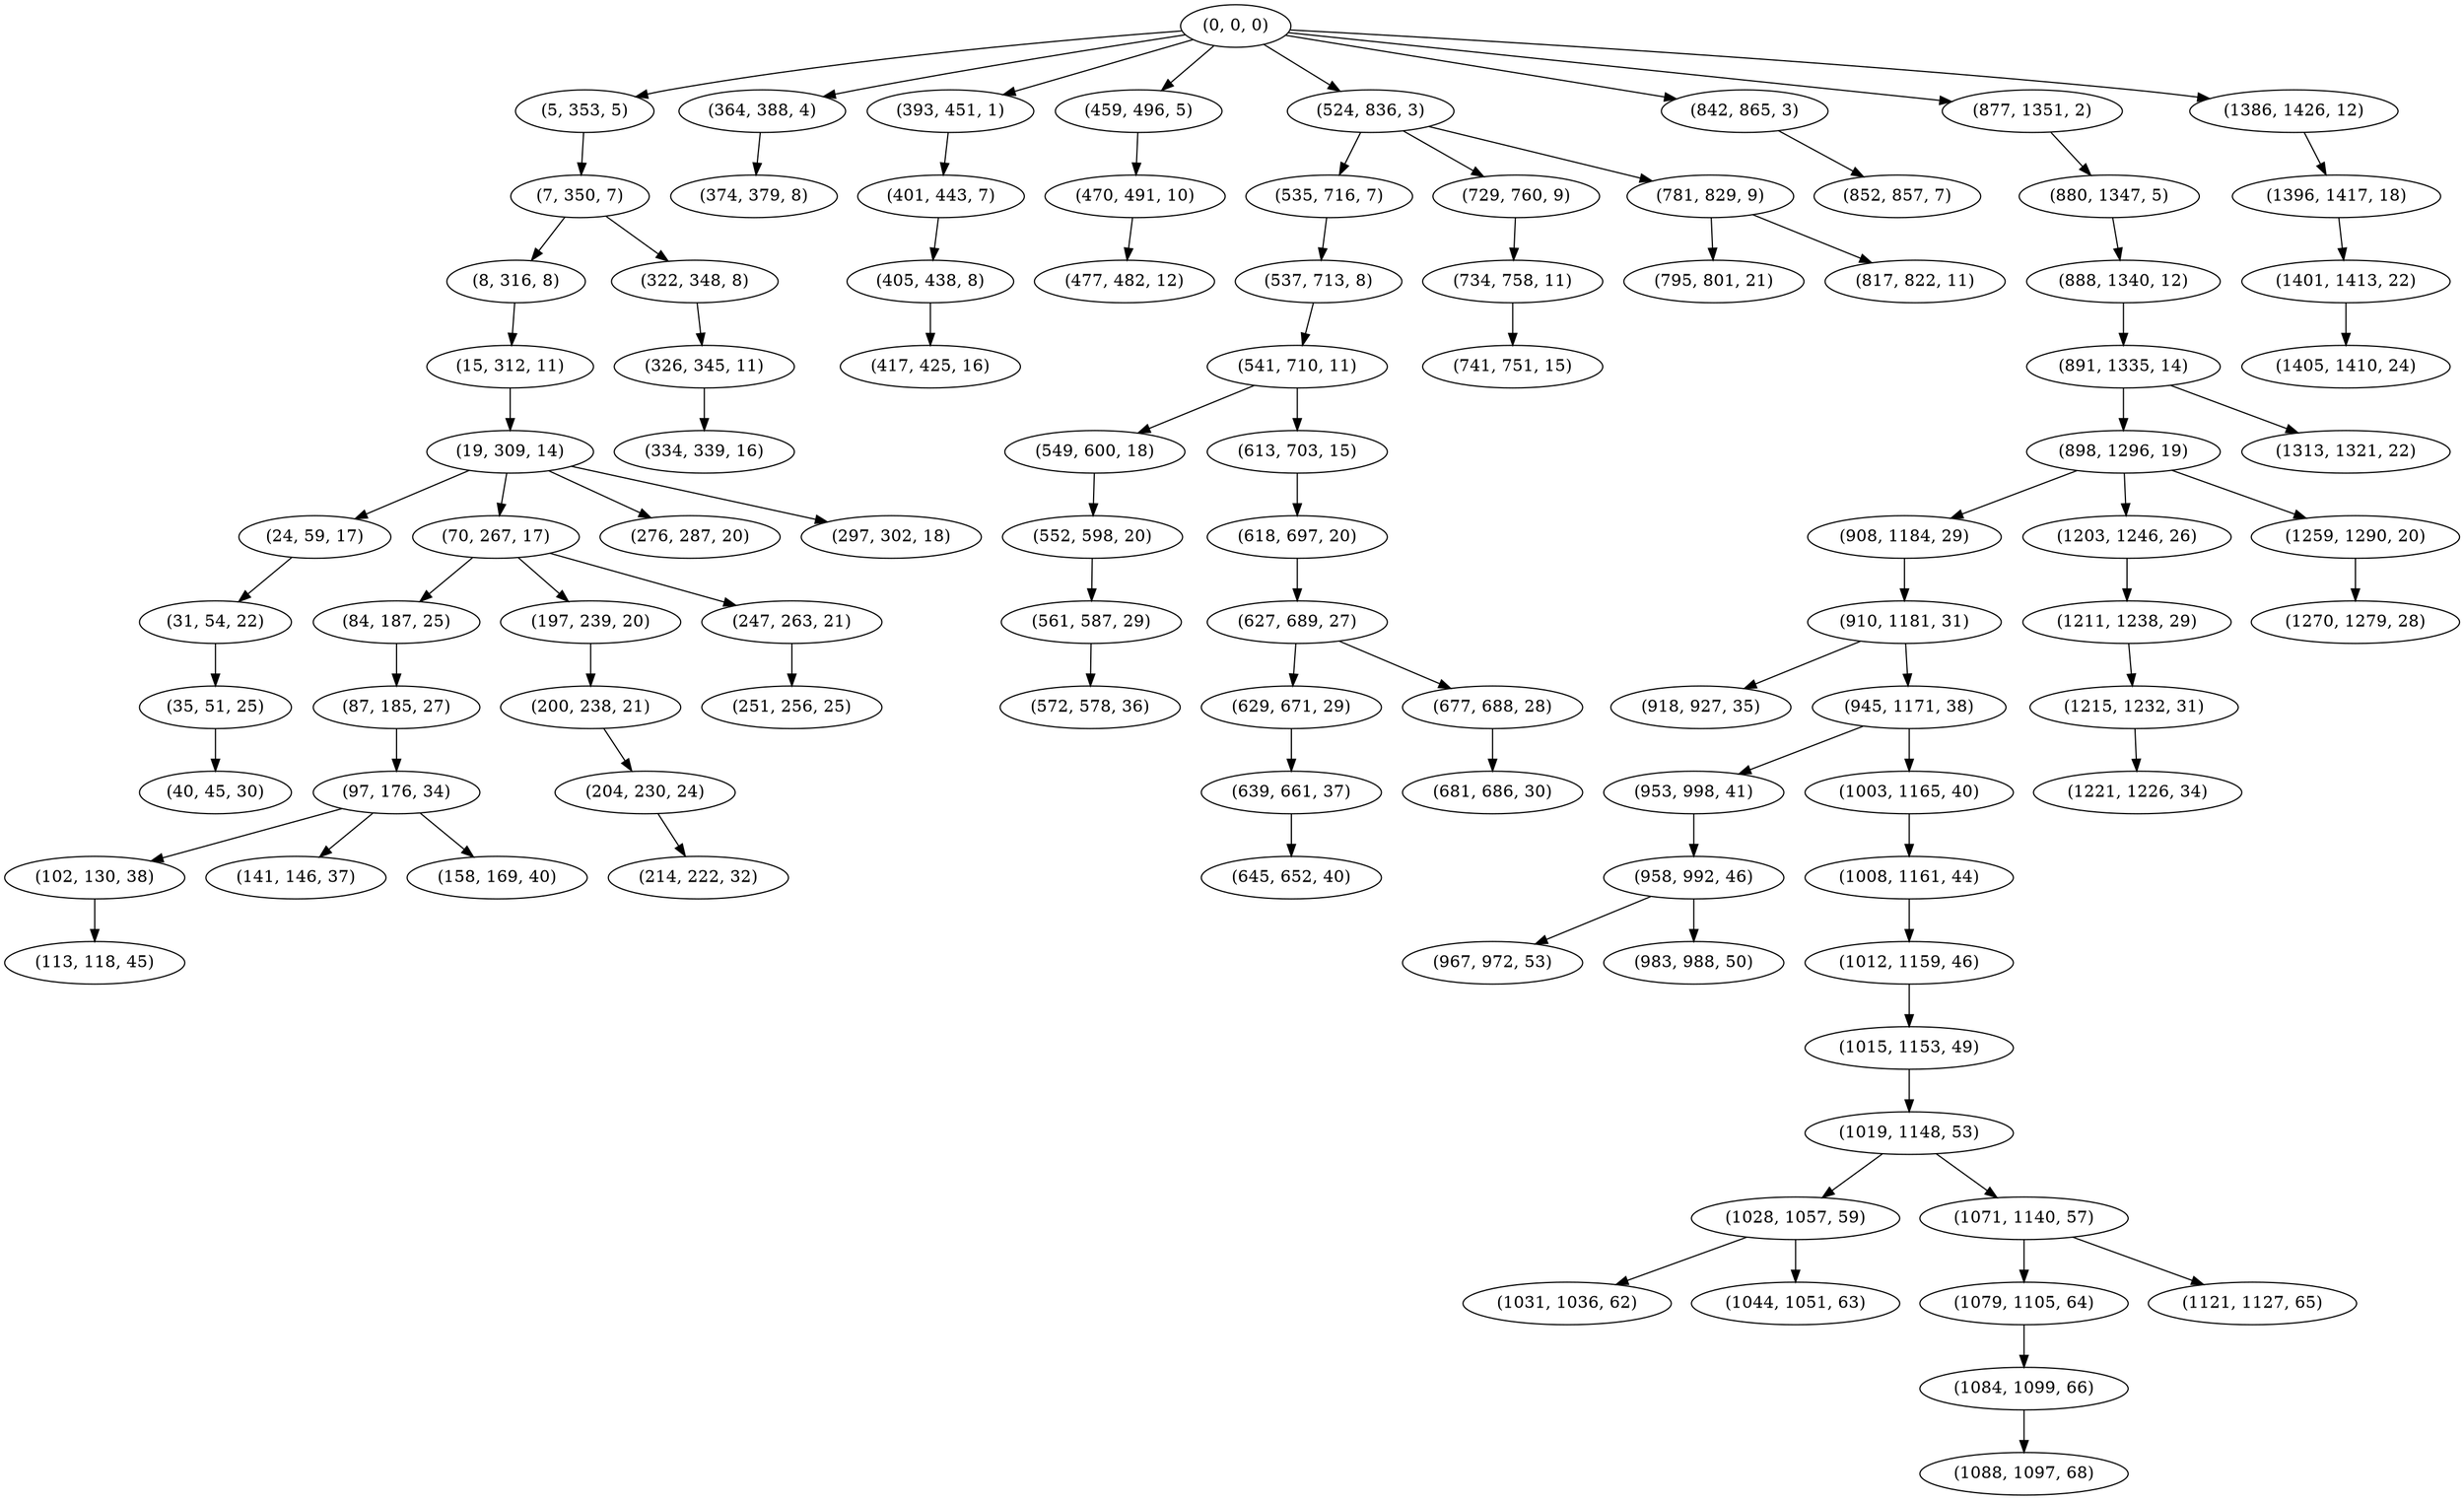 digraph tree {
    "(0, 0, 0)";
    "(5, 353, 5)";
    "(7, 350, 7)";
    "(8, 316, 8)";
    "(15, 312, 11)";
    "(19, 309, 14)";
    "(24, 59, 17)";
    "(31, 54, 22)";
    "(35, 51, 25)";
    "(40, 45, 30)";
    "(70, 267, 17)";
    "(84, 187, 25)";
    "(87, 185, 27)";
    "(97, 176, 34)";
    "(102, 130, 38)";
    "(113, 118, 45)";
    "(141, 146, 37)";
    "(158, 169, 40)";
    "(197, 239, 20)";
    "(200, 238, 21)";
    "(204, 230, 24)";
    "(214, 222, 32)";
    "(247, 263, 21)";
    "(251, 256, 25)";
    "(276, 287, 20)";
    "(297, 302, 18)";
    "(322, 348, 8)";
    "(326, 345, 11)";
    "(334, 339, 16)";
    "(364, 388, 4)";
    "(374, 379, 8)";
    "(393, 451, 1)";
    "(401, 443, 7)";
    "(405, 438, 8)";
    "(417, 425, 16)";
    "(459, 496, 5)";
    "(470, 491, 10)";
    "(477, 482, 12)";
    "(524, 836, 3)";
    "(535, 716, 7)";
    "(537, 713, 8)";
    "(541, 710, 11)";
    "(549, 600, 18)";
    "(552, 598, 20)";
    "(561, 587, 29)";
    "(572, 578, 36)";
    "(613, 703, 15)";
    "(618, 697, 20)";
    "(627, 689, 27)";
    "(629, 671, 29)";
    "(639, 661, 37)";
    "(645, 652, 40)";
    "(677, 688, 28)";
    "(681, 686, 30)";
    "(729, 760, 9)";
    "(734, 758, 11)";
    "(741, 751, 15)";
    "(781, 829, 9)";
    "(795, 801, 21)";
    "(817, 822, 11)";
    "(842, 865, 3)";
    "(852, 857, 7)";
    "(877, 1351, 2)";
    "(880, 1347, 5)";
    "(888, 1340, 12)";
    "(891, 1335, 14)";
    "(898, 1296, 19)";
    "(908, 1184, 29)";
    "(910, 1181, 31)";
    "(918, 927, 35)";
    "(945, 1171, 38)";
    "(953, 998, 41)";
    "(958, 992, 46)";
    "(967, 972, 53)";
    "(983, 988, 50)";
    "(1003, 1165, 40)";
    "(1008, 1161, 44)";
    "(1012, 1159, 46)";
    "(1015, 1153, 49)";
    "(1019, 1148, 53)";
    "(1028, 1057, 59)";
    "(1031, 1036, 62)";
    "(1044, 1051, 63)";
    "(1071, 1140, 57)";
    "(1079, 1105, 64)";
    "(1084, 1099, 66)";
    "(1088, 1097, 68)";
    "(1121, 1127, 65)";
    "(1203, 1246, 26)";
    "(1211, 1238, 29)";
    "(1215, 1232, 31)";
    "(1221, 1226, 34)";
    "(1259, 1290, 20)";
    "(1270, 1279, 28)";
    "(1313, 1321, 22)";
    "(1386, 1426, 12)";
    "(1396, 1417, 18)";
    "(1401, 1413, 22)";
    "(1405, 1410, 24)";
    "(0, 0, 0)" -> "(5, 353, 5)";
    "(0, 0, 0)" -> "(364, 388, 4)";
    "(0, 0, 0)" -> "(393, 451, 1)";
    "(0, 0, 0)" -> "(459, 496, 5)";
    "(0, 0, 0)" -> "(524, 836, 3)";
    "(0, 0, 0)" -> "(842, 865, 3)";
    "(0, 0, 0)" -> "(877, 1351, 2)";
    "(0, 0, 0)" -> "(1386, 1426, 12)";
    "(5, 353, 5)" -> "(7, 350, 7)";
    "(7, 350, 7)" -> "(8, 316, 8)";
    "(7, 350, 7)" -> "(322, 348, 8)";
    "(8, 316, 8)" -> "(15, 312, 11)";
    "(15, 312, 11)" -> "(19, 309, 14)";
    "(19, 309, 14)" -> "(24, 59, 17)";
    "(19, 309, 14)" -> "(70, 267, 17)";
    "(19, 309, 14)" -> "(276, 287, 20)";
    "(19, 309, 14)" -> "(297, 302, 18)";
    "(24, 59, 17)" -> "(31, 54, 22)";
    "(31, 54, 22)" -> "(35, 51, 25)";
    "(35, 51, 25)" -> "(40, 45, 30)";
    "(70, 267, 17)" -> "(84, 187, 25)";
    "(70, 267, 17)" -> "(197, 239, 20)";
    "(70, 267, 17)" -> "(247, 263, 21)";
    "(84, 187, 25)" -> "(87, 185, 27)";
    "(87, 185, 27)" -> "(97, 176, 34)";
    "(97, 176, 34)" -> "(102, 130, 38)";
    "(97, 176, 34)" -> "(141, 146, 37)";
    "(97, 176, 34)" -> "(158, 169, 40)";
    "(102, 130, 38)" -> "(113, 118, 45)";
    "(197, 239, 20)" -> "(200, 238, 21)";
    "(200, 238, 21)" -> "(204, 230, 24)";
    "(204, 230, 24)" -> "(214, 222, 32)";
    "(247, 263, 21)" -> "(251, 256, 25)";
    "(322, 348, 8)" -> "(326, 345, 11)";
    "(326, 345, 11)" -> "(334, 339, 16)";
    "(364, 388, 4)" -> "(374, 379, 8)";
    "(393, 451, 1)" -> "(401, 443, 7)";
    "(401, 443, 7)" -> "(405, 438, 8)";
    "(405, 438, 8)" -> "(417, 425, 16)";
    "(459, 496, 5)" -> "(470, 491, 10)";
    "(470, 491, 10)" -> "(477, 482, 12)";
    "(524, 836, 3)" -> "(535, 716, 7)";
    "(524, 836, 3)" -> "(729, 760, 9)";
    "(524, 836, 3)" -> "(781, 829, 9)";
    "(535, 716, 7)" -> "(537, 713, 8)";
    "(537, 713, 8)" -> "(541, 710, 11)";
    "(541, 710, 11)" -> "(549, 600, 18)";
    "(541, 710, 11)" -> "(613, 703, 15)";
    "(549, 600, 18)" -> "(552, 598, 20)";
    "(552, 598, 20)" -> "(561, 587, 29)";
    "(561, 587, 29)" -> "(572, 578, 36)";
    "(613, 703, 15)" -> "(618, 697, 20)";
    "(618, 697, 20)" -> "(627, 689, 27)";
    "(627, 689, 27)" -> "(629, 671, 29)";
    "(627, 689, 27)" -> "(677, 688, 28)";
    "(629, 671, 29)" -> "(639, 661, 37)";
    "(639, 661, 37)" -> "(645, 652, 40)";
    "(677, 688, 28)" -> "(681, 686, 30)";
    "(729, 760, 9)" -> "(734, 758, 11)";
    "(734, 758, 11)" -> "(741, 751, 15)";
    "(781, 829, 9)" -> "(795, 801, 21)";
    "(781, 829, 9)" -> "(817, 822, 11)";
    "(842, 865, 3)" -> "(852, 857, 7)";
    "(877, 1351, 2)" -> "(880, 1347, 5)";
    "(880, 1347, 5)" -> "(888, 1340, 12)";
    "(888, 1340, 12)" -> "(891, 1335, 14)";
    "(891, 1335, 14)" -> "(898, 1296, 19)";
    "(891, 1335, 14)" -> "(1313, 1321, 22)";
    "(898, 1296, 19)" -> "(908, 1184, 29)";
    "(898, 1296, 19)" -> "(1203, 1246, 26)";
    "(898, 1296, 19)" -> "(1259, 1290, 20)";
    "(908, 1184, 29)" -> "(910, 1181, 31)";
    "(910, 1181, 31)" -> "(918, 927, 35)";
    "(910, 1181, 31)" -> "(945, 1171, 38)";
    "(945, 1171, 38)" -> "(953, 998, 41)";
    "(945, 1171, 38)" -> "(1003, 1165, 40)";
    "(953, 998, 41)" -> "(958, 992, 46)";
    "(958, 992, 46)" -> "(967, 972, 53)";
    "(958, 992, 46)" -> "(983, 988, 50)";
    "(1003, 1165, 40)" -> "(1008, 1161, 44)";
    "(1008, 1161, 44)" -> "(1012, 1159, 46)";
    "(1012, 1159, 46)" -> "(1015, 1153, 49)";
    "(1015, 1153, 49)" -> "(1019, 1148, 53)";
    "(1019, 1148, 53)" -> "(1028, 1057, 59)";
    "(1019, 1148, 53)" -> "(1071, 1140, 57)";
    "(1028, 1057, 59)" -> "(1031, 1036, 62)";
    "(1028, 1057, 59)" -> "(1044, 1051, 63)";
    "(1071, 1140, 57)" -> "(1079, 1105, 64)";
    "(1071, 1140, 57)" -> "(1121, 1127, 65)";
    "(1079, 1105, 64)" -> "(1084, 1099, 66)";
    "(1084, 1099, 66)" -> "(1088, 1097, 68)";
    "(1203, 1246, 26)" -> "(1211, 1238, 29)";
    "(1211, 1238, 29)" -> "(1215, 1232, 31)";
    "(1215, 1232, 31)" -> "(1221, 1226, 34)";
    "(1259, 1290, 20)" -> "(1270, 1279, 28)";
    "(1386, 1426, 12)" -> "(1396, 1417, 18)";
    "(1396, 1417, 18)" -> "(1401, 1413, 22)";
    "(1401, 1413, 22)" -> "(1405, 1410, 24)";
}
